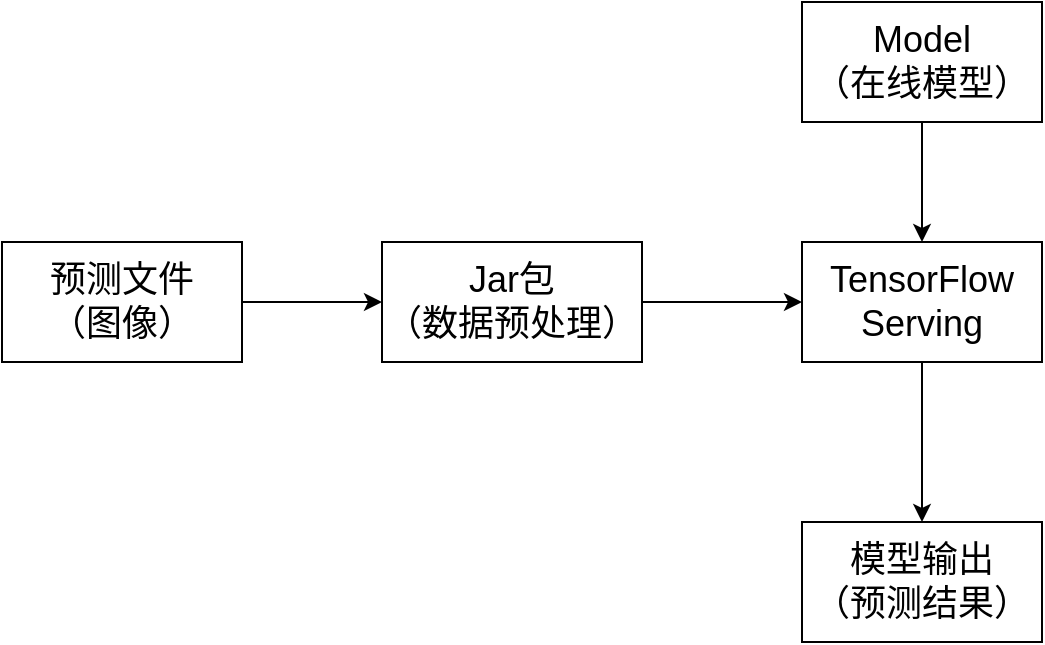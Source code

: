 <mxfile version="12.4.3" type="github" pages="1">
  <diagram id="-egKOoqW_wiuYjCBnDJs" name="Page-1">
    <mxGraphModel dx="803" dy="465" grid="1" gridSize="10" guides="1" tooltips="1" connect="1" arrows="1" fold="1" page="1" pageScale="1" pageWidth="827" pageHeight="1169" math="0" shadow="0">
      <root>
        <mxCell id="0"/>
        <mxCell id="1" parent="0"/>
        <mxCell id="1hKoh-VqlVQTWxtnn5pZ-3" value="" style="edgeStyle=orthogonalEdgeStyle;rounded=0;orthogonalLoop=1;jettySize=auto;html=1;" edge="1" parent="1" source="1hKoh-VqlVQTWxtnn5pZ-1" target="1hKoh-VqlVQTWxtnn5pZ-2">
          <mxGeometry relative="1" as="geometry"/>
        </mxCell>
        <mxCell id="1hKoh-VqlVQTWxtnn5pZ-1" value="&lt;font style=&quot;font-size: 18px&quot;&gt;预测文件&lt;br&gt;（图像）&lt;/font&gt;" style="rounded=0;whiteSpace=wrap;html=1;" vertex="1" parent="1">
          <mxGeometry x="150" y="130" width="120" height="60" as="geometry"/>
        </mxCell>
        <mxCell id="1hKoh-VqlVQTWxtnn5pZ-5" value="" style="edgeStyle=orthogonalEdgeStyle;rounded=0;orthogonalLoop=1;jettySize=auto;html=1;" edge="1" parent="1" source="1hKoh-VqlVQTWxtnn5pZ-2" target="1hKoh-VqlVQTWxtnn5pZ-4">
          <mxGeometry relative="1" as="geometry"/>
        </mxCell>
        <mxCell id="1hKoh-VqlVQTWxtnn5pZ-2" value="&lt;font style=&quot;font-size: 18px&quot;&gt;Jar包&lt;br&gt;（数据预处理）&lt;/font&gt;" style="rounded=0;whiteSpace=wrap;html=1;fontSize=15;" vertex="1" parent="1">
          <mxGeometry x="340" y="130" width="130" height="60" as="geometry"/>
        </mxCell>
        <mxCell id="1hKoh-VqlVQTWxtnn5pZ-9" value="" style="edgeStyle=orthogonalEdgeStyle;rounded=0;orthogonalLoop=1;jettySize=auto;html=1;" edge="1" parent="1" source="1hKoh-VqlVQTWxtnn5pZ-4" target="1hKoh-VqlVQTWxtnn5pZ-8">
          <mxGeometry relative="1" as="geometry"/>
        </mxCell>
        <mxCell id="1hKoh-VqlVQTWxtnn5pZ-4" value="&lt;font style=&quot;font-size: 18px&quot;&gt;TensorFlow&lt;br&gt;Serving&lt;/font&gt;" style="rounded=0;whiteSpace=wrap;html=1;" vertex="1" parent="1">
          <mxGeometry x="550" y="130" width="120" height="60" as="geometry"/>
        </mxCell>
        <mxCell id="1hKoh-VqlVQTWxtnn5pZ-8" value="&lt;font style=&quot;font-size: 18px&quot;&gt;模型输出&lt;br&gt;（预测结果）&lt;/font&gt;" style="rounded=0;whiteSpace=wrap;html=1;" vertex="1" parent="1">
          <mxGeometry x="550" y="270" width="120" height="60" as="geometry"/>
        </mxCell>
        <mxCell id="1hKoh-VqlVQTWxtnn5pZ-7" value="" style="edgeStyle=orthogonalEdgeStyle;rounded=0;orthogonalLoop=1;jettySize=auto;html=1;" edge="1" parent="1" source="1hKoh-VqlVQTWxtnn5pZ-6" target="1hKoh-VqlVQTWxtnn5pZ-4">
          <mxGeometry relative="1" as="geometry"/>
        </mxCell>
        <mxCell id="1hKoh-VqlVQTWxtnn5pZ-6" value="&lt;font style=&quot;font-size: 18px&quot;&gt;Model&lt;br&gt;（在线模型）&lt;/font&gt;" style="rounded=0;whiteSpace=wrap;html=1;" vertex="1" parent="1">
          <mxGeometry x="550" y="10" width="120" height="60" as="geometry"/>
        </mxCell>
      </root>
    </mxGraphModel>
  </diagram>
</mxfile>
